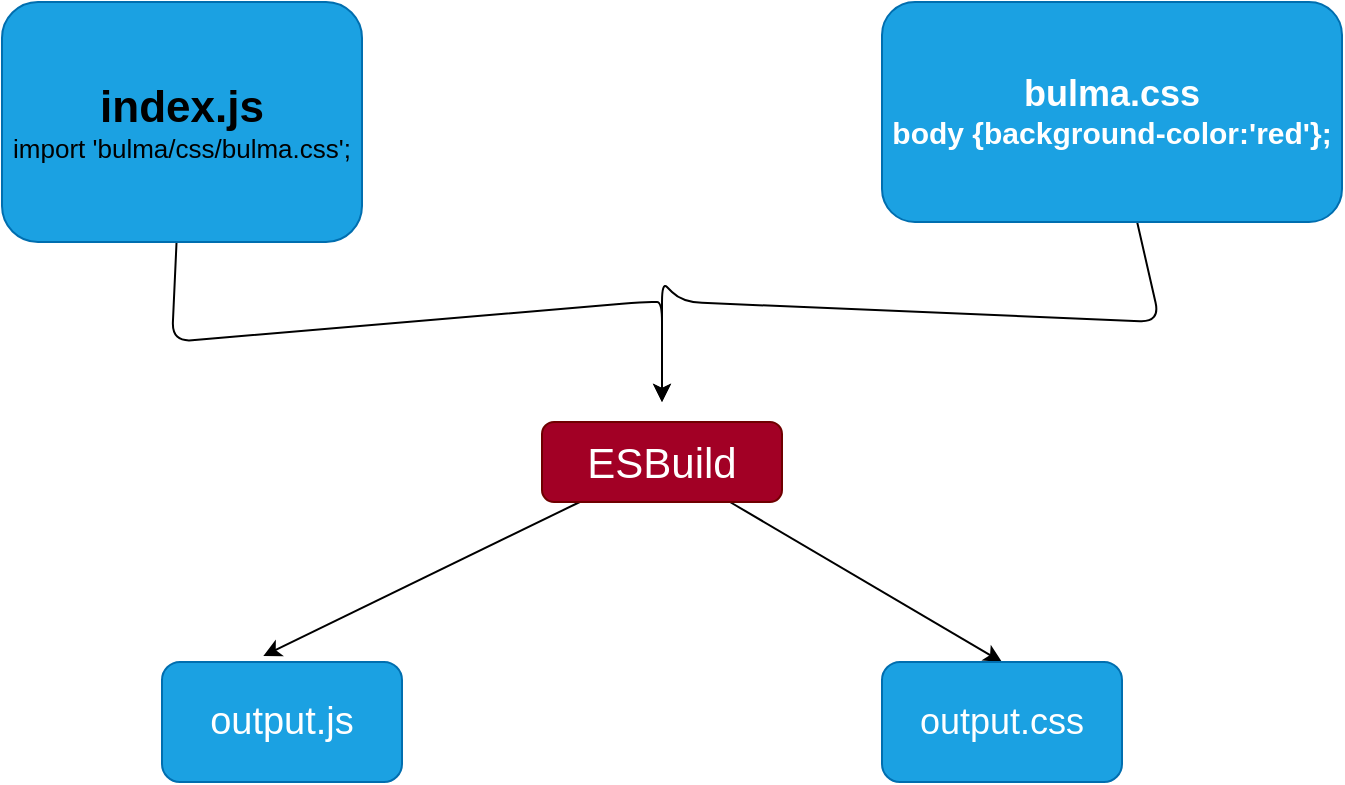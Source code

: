 <mxfile>
    <diagram id="tVHvExn9b9t7ZnCJ9XQv" name="Page-1">
        <mxGraphModel dx="734" dy="1463" grid="1" gridSize="10" guides="1" tooltips="1" connect="1" arrows="1" fold="1" page="1" pageScale="1" pageWidth="850" pageHeight="1100" math="0" shadow="0">
            <root>
                <mxCell id="0"/>
                <mxCell id="1" parent="0"/>
                <mxCell id="10" style="edgeStyle=none;html=1;" edge="1" parent="1" source="2">
                    <mxGeometry relative="1" as="geometry">
                        <mxPoint x="370" y="120" as="targetPoint"/>
                        <Array as="points">
                            <mxPoint x="619" y="80"/>
                            <mxPoint x="380" y="70"/>
                            <mxPoint x="370" y="60"/>
                        </Array>
                    </mxGeometry>
                </mxCell>
                <mxCell id="2" value="&lt;b&gt;&lt;font&gt;&lt;span style=&quot;font-size: 18px&quot;&gt;bulma.css&lt;/span&gt;&lt;br&gt;&lt;font style=&quot;font-size: 15px&quot;&gt;body {background-color:'red'};&lt;/font&gt;&lt;br&gt;&lt;/font&gt;&lt;/b&gt;" style="rounded=1;whiteSpace=wrap;html=1;fillColor=#1ba1e2;strokeColor=#006EAF;fontColor=#ffffff;" vertex="1" parent="1">
                    <mxGeometry x="480" y="-80" width="230" height="110" as="geometry"/>
                </mxCell>
                <mxCell id="9" style="edgeStyle=none;html=1;" edge="1" parent="1" source="3">
                    <mxGeometry relative="1" as="geometry">
                        <mxPoint x="370" y="120" as="targetPoint"/>
                        <Array as="points">
                            <mxPoint x="125" y="90"/>
                            <mxPoint x="360" y="70"/>
                            <mxPoint x="370" y="70"/>
                        </Array>
                    </mxGeometry>
                </mxCell>
                <mxCell id="3" value="&lt;font&gt;&lt;font color=&quot;#000000&quot;&gt;&lt;b style=&quot;font-size: 22px&quot;&gt;index.js&lt;/b&gt;&lt;br&gt;&lt;font style=&quot;font-size: 13px&quot;&gt;import 'bulma/css/bulma.css';&lt;/font&gt;&lt;/font&gt;&lt;br&gt;&lt;/font&gt;" style="rounded=1;whiteSpace=wrap;html=1;fillColor=#1ba1e2;strokeColor=#006EAF;fontColor=#ffffff;" vertex="1" parent="1">
                    <mxGeometry x="40" y="-80" width="180" height="120" as="geometry"/>
                </mxCell>
                <mxCell id="11" style="edgeStyle=none;html=1;entryX=0.422;entryY=-0.05;entryDx=0;entryDy=0;entryPerimeter=0;" edge="1" parent="1" source="4" target="5">
                    <mxGeometry relative="1" as="geometry"/>
                </mxCell>
                <mxCell id="12" style="edgeStyle=none;html=1;entryX=0.5;entryY=0;entryDx=0;entryDy=0;" edge="1" parent="1" source="4" target="6">
                    <mxGeometry relative="1" as="geometry"/>
                </mxCell>
                <mxCell id="4" value="&lt;font style=&quot;font-size: 21px&quot;&gt;ESBuild&lt;/font&gt;" style="rounded=1;whiteSpace=wrap;html=1;fillColor=#a20025;strokeColor=#6F0000;fontColor=#ffffff;" vertex="1" parent="1">
                    <mxGeometry x="310" y="130" width="120" height="40" as="geometry"/>
                </mxCell>
                <mxCell id="5" value="&lt;font style=&quot;font-size: 19px&quot;&gt;output.js&lt;/font&gt;" style="rounded=1;whiteSpace=wrap;html=1;fillColor=#1ba1e2;strokeColor=#006EAF;fontColor=#ffffff;" vertex="1" parent="1">
                    <mxGeometry x="120" y="250" width="120" height="60" as="geometry"/>
                </mxCell>
                <mxCell id="6" value="&lt;font style=&quot;font-size: 18px&quot;&gt;output.css&lt;/font&gt;" style="rounded=1;whiteSpace=wrap;html=1;fillColor=#1ba1e2;strokeColor=#006EAF;fontColor=#ffffff;" vertex="1" parent="1">
                    <mxGeometry x="480" y="250" width="120" height="60" as="geometry"/>
                </mxCell>
            </root>
        </mxGraphModel>
    </diagram>
</mxfile>